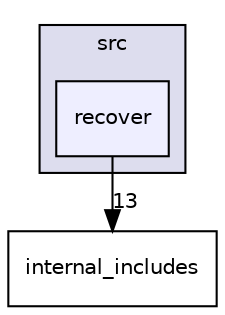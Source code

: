 digraph "src/recover" {
  compound=true
  node [ fontsize="10", fontname="Helvetica"];
  edge [ labelfontsize="10", labelfontname="Helvetica"];
  subgraph clusterdir_68267d1309a1af8e8297ef4c3efbcdba {
    graph [ bgcolor="#ddddee", pencolor="black", label="src" fontname="Helvetica", fontsize="10", URL="dir_68267d1309a1af8e8297ef4c3efbcdba.html"]
  dir_9c6adfedc9668afdeda0b83e21150145 [shape=box, label="recover", style="filled", fillcolor="#eeeeff", pencolor="black", URL="dir_9c6adfedc9668afdeda0b83e21150145.html"];
  }
  dir_2172085e7141dfb2a1a9549dec600e64 [shape=box label="internal_includes" URL="dir_2172085e7141dfb2a1a9549dec600e64.html"];
  dir_9c6adfedc9668afdeda0b83e21150145->dir_2172085e7141dfb2a1a9549dec600e64 [headlabel="13", labeldistance=1.5 headhref="dir_000016_000012.html"];
}
